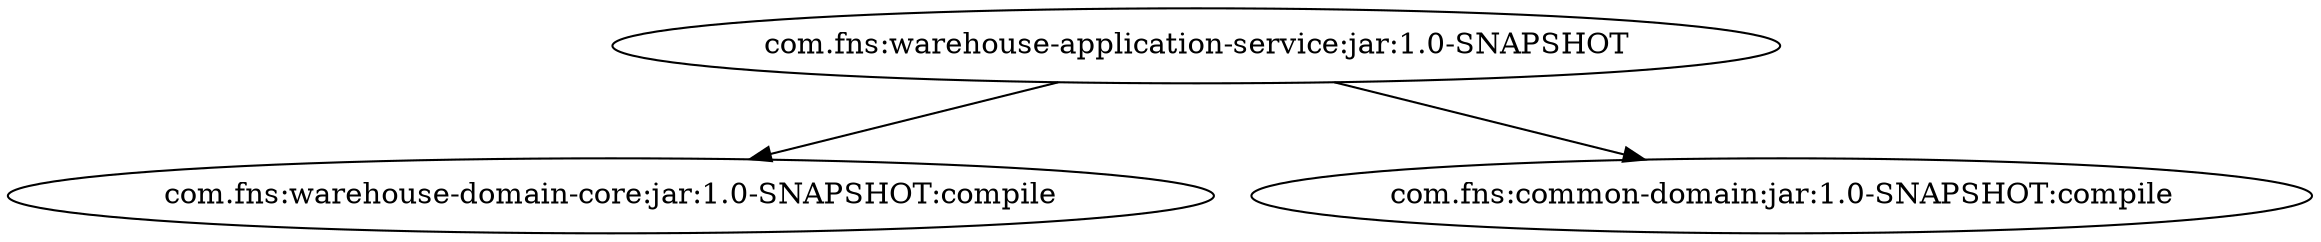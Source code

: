 digraph "com.fns:warehouse-application-service:jar:1.0-SNAPSHOT" { 
	"com.fns:warehouse-application-service:jar:1.0-SNAPSHOT" -> "com.fns:warehouse-domain-core:jar:1.0-SNAPSHOT:compile" ; 
	"com.fns:warehouse-application-service:jar:1.0-SNAPSHOT" -> "com.fns:common-domain:jar:1.0-SNAPSHOT:compile" ; 
 } 